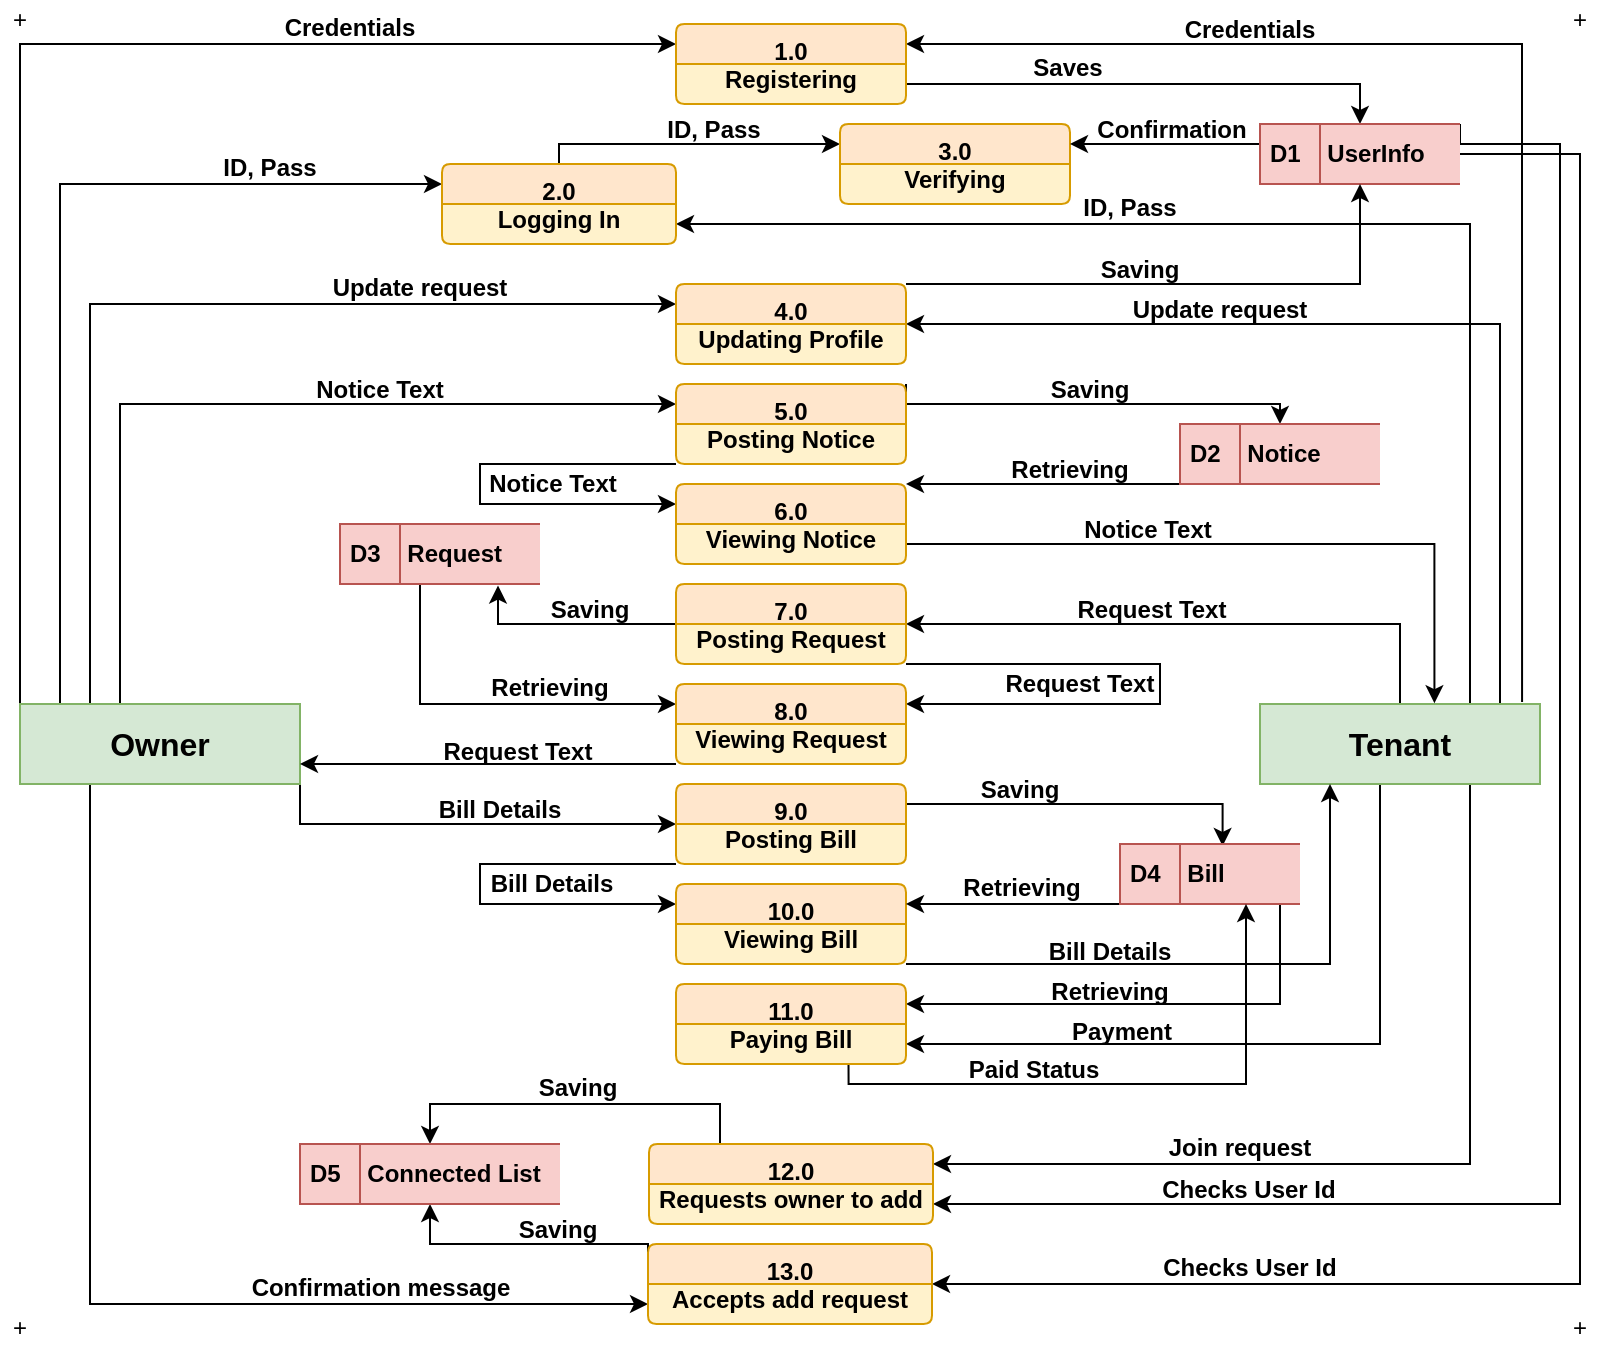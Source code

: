 <mxfile version="14.2.9" type="device"><diagram id="4mJiwMnJTg6D75OzJ7rp" name="Page-1"><mxGraphModel dx="723" dy="383" grid="1" gridSize="10" guides="1" tooltips="1" connect="1" arrows="1" fold="1" page="1" pageScale="1" pageWidth="850" pageHeight="1100" math="0" shadow="0"><root><mxCell id="0"/><mxCell id="1" parent="0"/><mxCell id="0XowEqqWYplWI5epnBvj-6" style="edgeStyle=orthogonalEdgeStyle;rounded=0;orthogonalLoop=1;jettySize=auto;html=1;exitX=0;exitY=0;exitDx=0;exitDy=0;entryX=0;entryY=0.25;entryDx=0;entryDy=0;" parent="1" source="0XowEqqWYplWI5epnBvj-1" target="0XowEqqWYplWI5epnBvj-4" edge="1"><mxGeometry relative="1" as="geometry"/></mxCell><mxCell id="0XowEqqWYplWI5epnBvj-12" style="edgeStyle=orthogonalEdgeStyle;rounded=0;orthogonalLoop=1;jettySize=auto;html=1;exitX=0.25;exitY=0;exitDx=0;exitDy=0;entryX=0;entryY=0.25;entryDx=0;entryDy=0;" parent="1" source="0XowEqqWYplWI5epnBvj-1" target="0XowEqqWYplWI5epnBvj-8" edge="1"><mxGeometry relative="1" as="geometry"><Array as="points"><mxPoint x="60" y="450"/><mxPoint x="60" y="190"/></Array></mxGeometry></mxCell><mxCell id="0XowEqqWYplWI5epnBvj-16" style="edgeStyle=orthogonalEdgeStyle;rounded=0;orthogonalLoop=1;jettySize=auto;html=1;exitX=0.25;exitY=0;exitDx=0;exitDy=0;entryX=0;entryY=0.25;entryDx=0;entryDy=0;" parent="1" source="0XowEqqWYplWI5epnBvj-1" target="0XowEqqWYplWI5epnBvj-15" edge="1"><mxGeometry relative="1" as="geometry"/></mxCell><mxCell id="0XowEqqWYplWI5epnBvj-21" style="edgeStyle=orthogonalEdgeStyle;rounded=0;orthogonalLoop=1;jettySize=auto;html=1;entryX=0;entryY=0.25;entryDx=0;entryDy=0;" parent="1" source="0XowEqqWYplWI5epnBvj-1" target="0XowEqqWYplWI5epnBvj-20" edge="1"><mxGeometry relative="1" as="geometry"><Array as="points"><mxPoint x="90" y="300"/></Array></mxGeometry></mxCell><mxCell id="V5ddggLGxp1SahbqZxRZ-3" style="edgeStyle=orthogonalEdgeStyle;rounded=0;orthogonalLoop=1;jettySize=auto;html=1;exitX=1;exitY=1;exitDx=0;exitDy=0;entryX=0;entryY=0.5;entryDx=0;entryDy=0;" parent="1" source="0XowEqqWYplWI5epnBvj-1" target="0XowEqqWYplWI5epnBvj-34" edge="1"><mxGeometry relative="1" as="geometry"><Array as="points"><mxPoint x="180" y="510"/></Array></mxGeometry></mxCell><mxCell id="V5ddggLGxp1SahbqZxRZ-14" style="edgeStyle=orthogonalEdgeStyle;rounded=0;orthogonalLoop=1;jettySize=auto;html=1;exitX=0.25;exitY=1;exitDx=0;exitDy=0;entryX=0;entryY=0.75;entryDx=0;entryDy=0;" parent="1" source="0XowEqqWYplWI5epnBvj-1" target="V5ddggLGxp1SahbqZxRZ-12" edge="1"><mxGeometry relative="1" as="geometry"/></mxCell><mxCell id="0XowEqqWYplWI5epnBvj-1" value="&lt;b&gt;&lt;font style=&quot;font-size: 16px&quot;&gt;Owner&lt;/font&gt;&lt;/b&gt;" style="rounded=0;whiteSpace=wrap;html=1;fillColor=#d5e8d4;strokeColor=#82b366;" parent="1" vertex="1"><mxGeometry x="40" y="450" width="140" height="40" as="geometry"/></mxCell><mxCell id="0XowEqqWYplWI5epnBvj-7" style="edgeStyle=orthogonalEdgeStyle;rounded=0;orthogonalLoop=1;jettySize=auto;html=1;exitX=0.936;exitY=-0.025;exitDx=0;exitDy=0;entryX=1;entryY=0.25;entryDx=0;entryDy=0;exitPerimeter=0;" parent="1" source="0XowEqqWYplWI5epnBvj-3" target="0XowEqqWYplWI5epnBvj-4" edge="1"><mxGeometry relative="1" as="geometry"/></mxCell><mxCell id="0XowEqqWYplWI5epnBvj-19" style="edgeStyle=orthogonalEdgeStyle;rounded=0;orthogonalLoop=1;jettySize=auto;html=1;exitX=0.75;exitY=0;exitDx=0;exitDy=0;entryX=1;entryY=0.75;entryDx=0;entryDy=0;" parent="1" source="0XowEqqWYplWI5epnBvj-3" target="0XowEqqWYplWI5epnBvj-8" edge="1"><mxGeometry relative="1" as="geometry"/></mxCell><mxCell id="0XowEqqWYplWI5epnBvj-28" style="edgeStyle=orthogonalEdgeStyle;rounded=0;orthogonalLoop=1;jettySize=auto;html=1;entryX=1;entryY=0.5;entryDx=0;entryDy=0;" parent="1" source="0XowEqqWYplWI5epnBvj-3" target="0XowEqqWYplWI5epnBvj-27" edge="1"><mxGeometry relative="1" as="geometry"><Array as="points"><mxPoint x="730" y="410"/></Array></mxGeometry></mxCell><mxCell id="V5ddggLGxp1SahbqZxRZ-9" style="edgeStyle=orthogonalEdgeStyle;rounded=0;orthogonalLoop=1;jettySize=auto;html=1;entryX=1;entryY=0.75;entryDx=0;entryDy=0;" parent="1" source="0XowEqqWYplWI5epnBvj-3" target="V5ddggLGxp1SahbqZxRZ-7" edge="1"><mxGeometry relative="1" as="geometry"><Array as="points"><mxPoint x="720" y="620"/></Array></mxGeometry></mxCell><mxCell id="V5ddggLGxp1SahbqZxRZ-16" style="edgeStyle=orthogonalEdgeStyle;rounded=0;orthogonalLoop=1;jettySize=auto;html=1;exitX=0.75;exitY=1;exitDx=0;exitDy=0;entryX=1;entryY=0.25;entryDx=0;entryDy=0;" parent="1" source="0XowEqqWYplWI5epnBvj-3" target="V5ddggLGxp1SahbqZxRZ-11" edge="1"><mxGeometry relative="1" as="geometry"/></mxCell><mxCell id="QJ3I6YLxPnkjT-_f-DcM-1" style="edgeStyle=orthogonalEdgeStyle;rounded=0;orthogonalLoop=1;jettySize=auto;html=1;exitX=0.75;exitY=0;exitDx=0;exitDy=0;entryX=1;entryY=0.5;entryDx=0;entryDy=0;" parent="1" source="0XowEqqWYplWI5epnBvj-3" target="0XowEqqWYplWI5epnBvj-15" edge="1"><mxGeometry relative="1" as="geometry"><Array as="points"><mxPoint x="780" y="450"/><mxPoint x="780" y="260"/></Array></mxGeometry></mxCell><mxCell id="0XowEqqWYplWI5epnBvj-3" value="&lt;b&gt;&lt;font style=&quot;font-size: 16px&quot;&gt;Tenant&lt;/font&gt;&lt;/b&gt;" style="rounded=0;whiteSpace=wrap;html=1;fillColor=#d5e8d4;strokeColor=#82b366;" parent="1" vertex="1"><mxGeometry x="660" y="450" width="140" height="40" as="geometry"/></mxCell><mxCell id="0XowEqqWYplWI5epnBvj-11" style="edgeStyle=orthogonalEdgeStyle;rounded=0;orthogonalLoop=1;jettySize=auto;html=1;exitX=1;exitY=0.75;exitDx=0;exitDy=0;entryX=0.5;entryY=0;entryDx=0;entryDy=0;" parent="1" source="0XowEqqWYplWI5epnBvj-4" target="0XowEqqWYplWI5epnBvj-10" edge="1"><mxGeometry relative="1" as="geometry"><Array as="points"><mxPoint x="710" y="140"/></Array></mxGeometry></mxCell><mxCell id="0XowEqqWYplWI5epnBvj-4" value="1.0&#10;Registering" style="swimlane;fontStyle=1;childLayout=stackLayout;horizontal=1;startSize=20;fillColor=#ffe6cc;horizontalStack=0;resizeParent=1;resizeParentMax=0;resizeLast=0;collapsible=0;marginBottom=0;swimlaneFillColor=#FFF2CC;rounded=1;arcSize=7;verticalAlign=top;strokeColor=#d79b00;" parent="1" vertex="1"><mxGeometry x="368" y="110" width="115" height="40" as="geometry"/></mxCell><mxCell id="0XowEqqWYplWI5epnBvj-13" style="edgeStyle=orthogonalEdgeStyle;rounded=0;orthogonalLoop=1;jettySize=auto;html=1;entryX=0;entryY=0.25;entryDx=0;entryDy=0;exitX=0.5;exitY=0;exitDx=0;exitDy=0;" parent="1" source="0XowEqqWYplWI5epnBvj-8" target="0XowEqqWYplWI5epnBvj-9" edge="1"><mxGeometry relative="1" as="geometry"><Array as="points"><mxPoint x="309" y="170"/></Array></mxGeometry></mxCell><mxCell id="0XowEqqWYplWI5epnBvj-8" value="2.0&#10;Logging In" style="swimlane;fontStyle=1;childLayout=stackLayout;horizontal=1;startSize=20;fillColor=#ffe6cc;horizontalStack=0;resizeParent=1;resizeParentMax=0;resizeLast=0;collapsible=0;marginBottom=0;swimlaneFillColor=#FFF2CC;rounded=1;arcSize=7;verticalAlign=top;strokeColor=#d79b00;" parent="1" vertex="1"><mxGeometry x="251" y="180" width="117" height="40" as="geometry"/></mxCell><mxCell id="0XowEqqWYplWI5epnBvj-9" value="3.0&#10;Verifying" style="swimlane;fontStyle=1;childLayout=stackLayout;horizontal=1;startSize=20;fillColor=#ffe6cc;horizontalStack=0;resizeParent=1;resizeParentMax=0;resizeLast=0;collapsible=0;marginBottom=0;swimlaneFillColor=#FFF2CC;rounded=1;arcSize=7;verticalAlign=top;strokeColor=#d79b00;" parent="1" vertex="1"><mxGeometry x="450" y="160" width="115" height="40" as="geometry"/></mxCell><mxCell id="0XowEqqWYplWI5epnBvj-14" style="edgeStyle=orthogonalEdgeStyle;rounded=0;orthogonalLoop=1;jettySize=auto;html=1;entryX=1;entryY=0.25;entryDx=0;entryDy=0;" parent="1" source="0XowEqqWYplWI5epnBvj-10" target="0XowEqqWYplWI5epnBvj-9" edge="1"><mxGeometry relative="1" as="geometry"><Array as="points"><mxPoint x="590" y="170"/><mxPoint x="590" y="170"/></Array></mxGeometry></mxCell><mxCell id="CCwzRfrdpFcDn52e4j-t-7" style="edgeStyle=orthogonalEdgeStyle;rounded=0;orthogonalLoop=1;jettySize=auto;html=1;entryX=1;entryY=0.75;entryDx=0;entryDy=0;exitX=1;exitY=0;exitDx=0;exitDy=0;" edge="1" parent="1" source="0XowEqqWYplWI5epnBvj-10" target="V5ddggLGxp1SahbqZxRZ-11"><mxGeometry relative="1" as="geometry"><mxPoint x="810" y="560" as="targetPoint"/><Array as="points"><mxPoint x="760" y="170"/><mxPoint x="810" y="170"/><mxPoint x="810" y="700"/></Array></mxGeometry></mxCell><mxCell id="CCwzRfrdpFcDn52e4j-t-9" style="edgeStyle=orthogonalEdgeStyle;rounded=0;orthogonalLoop=1;jettySize=auto;html=1;entryX=1;entryY=0.5;entryDx=0;entryDy=0;" edge="1" parent="1" source="0XowEqqWYplWI5epnBvj-10" target="V5ddggLGxp1SahbqZxRZ-12"><mxGeometry relative="1" as="geometry"><Array as="points"><mxPoint x="820" y="175"/><mxPoint x="820" y="740"/></Array></mxGeometry></mxCell><mxCell id="0XowEqqWYplWI5epnBvj-10" value="&lt;b&gt;D1&amp;nbsp; &amp;nbsp; UserInfo&lt;/b&gt;" style="html=1;dashed=0;whitespace=wrap;shape=mxgraph.dfd.dataStoreID;align=left;spacingLeft=3;points=[[0,0],[0.5,0],[1,0],[0,0.5],[1,0.5],[0,1],[0.5,1],[1,1]];rounded=1;fillColor=#f8cecc;strokeColor=#b85450;" parent="1" vertex="1"><mxGeometry x="660" y="160" width="100" height="30" as="geometry"/></mxCell><mxCell id="0XowEqqWYplWI5epnBvj-17" style="edgeStyle=orthogonalEdgeStyle;rounded=0;orthogonalLoop=1;jettySize=auto;html=1;exitX=1;exitY=0;exitDx=0;exitDy=0;entryX=0.5;entryY=1;entryDx=0;entryDy=0;" parent="1" source="0XowEqqWYplWI5epnBvj-15" target="0XowEqqWYplWI5epnBvj-10" edge="1"><mxGeometry relative="1" as="geometry"><Array as="points"><mxPoint x="710" y="240"/></Array></mxGeometry></mxCell><mxCell id="0XowEqqWYplWI5epnBvj-15" value="4.0&#10;Updating Profile" style="swimlane;fontStyle=1;childLayout=stackLayout;horizontal=1;startSize=20;fillColor=#ffe6cc;horizontalStack=0;resizeParent=1;resizeParentMax=0;resizeLast=0;collapsible=0;marginBottom=0;swimlaneFillColor=#FFF2CC;rounded=1;arcSize=7;verticalAlign=top;strokeColor=#d79b00;" parent="1" vertex="1"><mxGeometry x="368" y="240" width="115" height="40" as="geometry"/></mxCell><mxCell id="0XowEqqWYplWI5epnBvj-23" style="edgeStyle=orthogonalEdgeStyle;rounded=0;orthogonalLoop=1;jettySize=auto;html=1;exitX=1;exitY=0;exitDx=0;exitDy=0;" parent="1" source="0XowEqqWYplWI5epnBvj-20" target="0XowEqqWYplWI5epnBvj-22" edge="1"><mxGeometry relative="1" as="geometry"><Array as="points"><mxPoint x="483" y="300"/><mxPoint x="670" y="300"/></Array></mxGeometry></mxCell><mxCell id="CCwzRfrdpFcDn52e4j-t-1" style="edgeStyle=orthogonalEdgeStyle;rounded=0;orthogonalLoop=1;jettySize=auto;html=1;exitX=0;exitY=1;exitDx=0;exitDy=0;entryX=0;entryY=0.25;entryDx=0;entryDy=0;" edge="1" parent="1" source="0XowEqqWYplWI5epnBvj-20" target="0XowEqqWYplWI5epnBvj-24"><mxGeometry relative="1" as="geometry"><Array as="points"><mxPoint x="270" y="330"/><mxPoint x="270" y="350"/></Array></mxGeometry></mxCell><mxCell id="0XowEqqWYplWI5epnBvj-20" value="5.0&#10;Posting Notice" style="swimlane;fontStyle=1;childLayout=stackLayout;horizontal=1;startSize=20;fillColor=#ffe6cc;horizontalStack=0;resizeParent=1;resizeParentMax=0;resizeLast=0;collapsible=0;marginBottom=0;swimlaneFillColor=#FFF2CC;rounded=1;arcSize=7;verticalAlign=top;strokeColor=#d79b00;" parent="1" vertex="1"><mxGeometry x="368" y="290" width="115" height="40" as="geometry"/></mxCell><mxCell id="0XowEqqWYplWI5epnBvj-25" style="edgeStyle=orthogonalEdgeStyle;rounded=0;orthogonalLoop=1;jettySize=auto;html=1;entryX=1;entryY=0;entryDx=0;entryDy=0;" parent="1" source="0XowEqqWYplWI5epnBvj-22" target="0XowEqqWYplWI5epnBvj-24" edge="1"><mxGeometry relative="1" as="geometry"><Array as="points"><mxPoint x="510" y="340"/><mxPoint x="510" y="340"/></Array></mxGeometry></mxCell><mxCell id="0XowEqqWYplWI5epnBvj-22" value="&lt;b&gt;D2&amp;nbsp; &amp;nbsp; Notice&lt;/b&gt;" style="html=1;dashed=0;whitespace=wrap;shape=mxgraph.dfd.dataStoreID;align=left;spacingLeft=3;points=[[0,0],[0.5,0],[1,0],[0,0.5],[1,0.5],[0,1],[0.5,1],[1,1]];rounded=1;fillColor=#f8cecc;strokeColor=#b85450;" parent="1" vertex="1"><mxGeometry x="620" y="310" width="100" height="30" as="geometry"/></mxCell><mxCell id="0XowEqqWYplWI5epnBvj-26" style="edgeStyle=orthogonalEdgeStyle;rounded=0;orthogonalLoop=1;jettySize=auto;html=1;entryX=0.623;entryY=-0.01;entryDx=0;entryDy=0;entryPerimeter=0;exitX=1;exitY=0.75;exitDx=0;exitDy=0;" parent="1" source="0XowEqqWYplWI5epnBvj-24" target="0XowEqqWYplWI5epnBvj-3" edge="1"><mxGeometry relative="1" as="geometry"/></mxCell><mxCell id="0XowEqqWYplWI5epnBvj-24" value="6.0&#10;Viewing Notice" style="swimlane;fontStyle=1;childLayout=stackLayout;horizontal=1;startSize=20;fillColor=#ffe6cc;horizontalStack=0;resizeParent=1;resizeParentMax=0;resizeLast=0;collapsible=0;marginBottom=0;swimlaneFillColor=#FFF2CC;rounded=1;arcSize=7;verticalAlign=top;strokeColor=#d79b00;" parent="1" vertex="1"><mxGeometry x="368" y="340" width="115" height="40" as="geometry"/></mxCell><mxCell id="0XowEqqWYplWI5epnBvj-30" style="edgeStyle=orthogonalEdgeStyle;rounded=0;orthogonalLoop=1;jettySize=auto;html=1;entryX=0.79;entryY=1.025;entryDx=0;entryDy=0;entryPerimeter=0;" parent="1" source="0XowEqqWYplWI5epnBvj-27" target="0XowEqqWYplWI5epnBvj-29" edge="1"><mxGeometry relative="1" as="geometry"/></mxCell><mxCell id="CCwzRfrdpFcDn52e4j-t-2" style="edgeStyle=orthogonalEdgeStyle;rounded=0;orthogonalLoop=1;jettySize=auto;html=1;entryX=1;entryY=0.25;entryDx=0;entryDy=0;" edge="1" parent="1" target="0XowEqqWYplWI5epnBvj-31"><mxGeometry relative="1" as="geometry"><mxPoint x="483" y="430" as="sourcePoint"/><Array as="points"><mxPoint x="610" y="430"/><mxPoint x="610" y="450"/></Array></mxGeometry></mxCell><mxCell id="0XowEqqWYplWI5epnBvj-27" value="7.0&#10;Posting Request" style="swimlane;fontStyle=1;childLayout=stackLayout;horizontal=1;startSize=20;fillColor=#ffe6cc;horizontalStack=0;resizeParent=1;resizeParentMax=0;resizeLast=0;collapsible=0;marginBottom=0;swimlaneFillColor=#FFF2CC;rounded=1;arcSize=7;verticalAlign=top;strokeColor=#d79b00;" parent="1" vertex="1"><mxGeometry x="368" y="390" width="115" height="40" as="geometry"/></mxCell><mxCell id="0XowEqqWYplWI5epnBvj-32" style="edgeStyle=orthogonalEdgeStyle;rounded=0;orthogonalLoop=1;jettySize=auto;html=1;entryX=0;entryY=0.25;entryDx=0;entryDy=0;" parent="1" source="0XowEqqWYplWI5epnBvj-29" target="0XowEqqWYplWI5epnBvj-31" edge="1"><mxGeometry relative="1" as="geometry"><Array as="points"><mxPoint x="240" y="450"/></Array></mxGeometry></mxCell><mxCell id="0XowEqqWYplWI5epnBvj-29" value="&lt;b&gt;D3&amp;nbsp; &amp;nbsp; Request&lt;/b&gt;" style="html=1;dashed=0;whitespace=wrap;shape=mxgraph.dfd.dataStoreID;align=left;spacingLeft=3;points=[[0,0],[0.5,0],[1,0],[0,0.5],[1,0.5],[0,1],[0.5,1],[1,1]];rounded=1;fillColor=#f8cecc;strokeColor=#b85450;" parent="1" vertex="1"><mxGeometry x="200" y="360" width="100" height="30" as="geometry"/></mxCell><mxCell id="0XowEqqWYplWI5epnBvj-33" style="edgeStyle=orthogonalEdgeStyle;rounded=0;orthogonalLoop=1;jettySize=auto;html=1;" parent="1" edge="1"><mxGeometry relative="1" as="geometry"><mxPoint x="180" y="480" as="targetPoint"/><mxPoint x="368" y="480" as="sourcePoint"/></mxGeometry></mxCell><mxCell id="0XowEqqWYplWI5epnBvj-31" value="8.0&#10;Viewing Request" style="swimlane;fontStyle=1;childLayout=stackLayout;horizontal=1;startSize=20;fillColor=#ffe6cc;horizontalStack=0;resizeParent=1;resizeParentMax=0;resizeLast=0;collapsible=0;marginBottom=0;swimlaneFillColor=#FFF2CC;rounded=1;arcSize=7;verticalAlign=top;strokeColor=#d79b00;" parent="1" vertex="1"><mxGeometry x="368" y="440" width="115" height="40" as="geometry"/></mxCell><mxCell id="V5ddggLGxp1SahbqZxRZ-4" style="edgeStyle=orthogonalEdgeStyle;rounded=0;orthogonalLoop=1;jettySize=auto;html=1;exitX=1;exitY=0.25;exitDx=0;exitDy=0;entryX=0.57;entryY=0.033;entryDx=0;entryDy=0;entryPerimeter=0;" parent="1" source="0XowEqqWYplWI5epnBvj-34" target="V5ddggLGxp1SahbqZxRZ-2" edge="1"><mxGeometry relative="1" as="geometry"/></mxCell><mxCell id="CCwzRfrdpFcDn52e4j-t-3" style="edgeStyle=orthogonalEdgeStyle;rounded=0;orthogonalLoop=1;jettySize=auto;html=1;exitX=0;exitY=1;exitDx=0;exitDy=0;entryX=0;entryY=0.25;entryDx=0;entryDy=0;" edge="1" parent="1" source="0XowEqqWYplWI5epnBvj-34" target="V5ddggLGxp1SahbqZxRZ-1"><mxGeometry relative="1" as="geometry"><Array as="points"><mxPoint x="270" y="530"/><mxPoint x="270" y="550"/></Array></mxGeometry></mxCell><mxCell id="0XowEqqWYplWI5epnBvj-34" value="9.0&#10;Posting Bill" style="swimlane;fontStyle=1;childLayout=stackLayout;horizontal=1;startSize=20;fillColor=#ffe6cc;horizontalStack=0;resizeParent=1;resizeParentMax=0;resizeLast=0;collapsible=0;marginBottom=0;swimlaneFillColor=#FFF2CC;rounded=1;arcSize=7;verticalAlign=top;strokeColor=#d79b00;" parent="1" vertex="1"><mxGeometry x="368" y="490" width="115" height="40" as="geometry"/></mxCell><mxCell id="V5ddggLGxp1SahbqZxRZ-6" style="edgeStyle=orthogonalEdgeStyle;rounded=0;orthogonalLoop=1;jettySize=auto;html=1;exitX=1;exitY=1;exitDx=0;exitDy=0;entryX=0.25;entryY=1;entryDx=0;entryDy=0;" parent="1" source="V5ddggLGxp1SahbqZxRZ-1" target="0XowEqqWYplWI5epnBvj-3" edge="1"><mxGeometry relative="1" as="geometry"><Array as="points"><mxPoint x="695" y="580"/></Array></mxGeometry></mxCell><mxCell id="V5ddggLGxp1SahbqZxRZ-1" value="10.0&#10;Viewing Bill" style="swimlane;fontStyle=1;childLayout=stackLayout;horizontal=1;startSize=20;fillColor=#ffe6cc;horizontalStack=0;resizeParent=1;resizeParentMax=0;resizeLast=0;collapsible=0;marginBottom=0;swimlaneFillColor=#FFF2CC;rounded=1;arcSize=7;verticalAlign=top;strokeColor=#d79b00;" parent="1" vertex="1"><mxGeometry x="368" y="540" width="115" height="40" as="geometry"/></mxCell><mxCell id="V5ddggLGxp1SahbqZxRZ-5" style="edgeStyle=orthogonalEdgeStyle;rounded=0;orthogonalLoop=1;jettySize=auto;html=1;entryX=1;entryY=0.25;entryDx=0;entryDy=0;" parent="1" source="V5ddggLGxp1SahbqZxRZ-2" target="V5ddggLGxp1SahbqZxRZ-1" edge="1"><mxGeometry relative="1" as="geometry"><Array as="points"><mxPoint x="600" y="550"/><mxPoint x="600" y="550"/></Array></mxGeometry></mxCell><mxCell id="V5ddggLGxp1SahbqZxRZ-8" style="edgeStyle=orthogonalEdgeStyle;rounded=0;orthogonalLoop=1;jettySize=auto;html=1;entryX=1;entryY=0.25;entryDx=0;entryDy=0;" parent="1" target="V5ddggLGxp1SahbqZxRZ-7" edge="1"><mxGeometry relative="1" as="geometry"><mxPoint x="670" y="550" as="sourcePoint"/><Array as="points"><mxPoint x="670" y="550"/><mxPoint x="670" y="600"/></Array></mxGeometry></mxCell><mxCell id="V5ddggLGxp1SahbqZxRZ-2" value="&lt;b&gt;D4&amp;nbsp; &amp;nbsp; Bill&lt;/b&gt;" style="html=1;dashed=0;whitespace=wrap;shape=mxgraph.dfd.dataStoreID;align=left;spacingLeft=3;points=[[0,0],[0.5,0],[1,0],[0,0.5],[1,0.5],[0,1],[0.5,1],[1,1]];rounded=1;fillColor=#f8cecc;strokeColor=#b85450;" parent="1" vertex="1"><mxGeometry x="590" y="520" width="90" height="30" as="geometry"/></mxCell><mxCell id="V5ddggLGxp1SahbqZxRZ-10" style="edgeStyle=orthogonalEdgeStyle;rounded=0;orthogonalLoop=1;jettySize=auto;html=1;exitX=0.75;exitY=1;exitDx=0;exitDy=0;entryX=0.7;entryY=1;entryDx=0;entryDy=0;entryPerimeter=0;" parent="1" source="V5ddggLGxp1SahbqZxRZ-7" target="V5ddggLGxp1SahbqZxRZ-2" edge="1"><mxGeometry relative="1" as="geometry"><Array as="points"><mxPoint x="454" y="640"/><mxPoint x="653" y="640"/></Array></mxGeometry></mxCell><mxCell id="V5ddggLGxp1SahbqZxRZ-7" value="11.0&#10;Paying Bill" style="swimlane;fontStyle=1;childLayout=stackLayout;horizontal=1;startSize=20;fillColor=#ffe6cc;horizontalStack=0;resizeParent=1;resizeParentMax=0;resizeLast=0;collapsible=0;marginBottom=0;swimlaneFillColor=#FFF2CC;rounded=1;arcSize=7;verticalAlign=top;strokeColor=#d79b00;" parent="1" vertex="1"><mxGeometry x="368" y="590" width="115" height="40" as="geometry"/></mxCell><mxCell id="V5ddggLGxp1SahbqZxRZ-17" style="edgeStyle=orthogonalEdgeStyle;rounded=0;orthogonalLoop=1;jettySize=auto;html=1;exitX=0.25;exitY=0;exitDx=0;exitDy=0;entryX=0.5;entryY=0;entryDx=0;entryDy=0;" parent="1" source="V5ddggLGxp1SahbqZxRZ-11" target="V5ddggLGxp1SahbqZxRZ-13" edge="1"><mxGeometry relative="1" as="geometry"><Array as="points"><mxPoint x="390" y="650"/><mxPoint x="245" y="650"/></Array></mxGeometry></mxCell><mxCell id="V5ddggLGxp1SahbqZxRZ-11" value="12.0&#10;Requests owner to add" style="swimlane;fontStyle=1;childLayout=stackLayout;horizontal=1;startSize=20;fillColor=#ffe6cc;horizontalStack=0;resizeParent=1;resizeParentMax=0;resizeLast=0;collapsible=0;marginBottom=0;swimlaneFillColor=#FFF2CC;rounded=1;arcSize=7;verticalAlign=top;strokeColor=#d79b00;" parent="1" vertex="1"><mxGeometry x="354.5" y="670" width="142" height="40" as="geometry"/></mxCell><mxCell id="V5ddggLGxp1SahbqZxRZ-15" style="edgeStyle=orthogonalEdgeStyle;rounded=0;orthogonalLoop=1;jettySize=auto;html=1;exitX=0;exitY=0.25;exitDx=0;exitDy=0;entryX=0.5;entryY=1;entryDx=0;entryDy=0;" parent="1" source="V5ddggLGxp1SahbqZxRZ-12" target="V5ddggLGxp1SahbqZxRZ-13" edge="1"><mxGeometry relative="1" as="geometry"><Array as="points"><mxPoint x="354" y="720"/><mxPoint x="245" y="720"/></Array></mxGeometry></mxCell><mxCell id="V5ddggLGxp1SahbqZxRZ-12" value="13.0&#10;Accepts add request" style="swimlane;fontStyle=1;childLayout=stackLayout;horizontal=1;startSize=20;fillColor=#ffe6cc;horizontalStack=0;resizeParent=1;resizeParentMax=0;resizeLast=0;collapsible=0;marginBottom=0;swimlaneFillColor=#FFF2CC;rounded=1;arcSize=7;verticalAlign=top;strokeColor=#d79b00;" parent="1" vertex="1"><mxGeometry x="354" y="720" width="142" height="40" as="geometry"/></mxCell><mxCell id="V5ddggLGxp1SahbqZxRZ-13" value="&lt;b&gt;D5&amp;nbsp; &amp;nbsp; Connected List&lt;/b&gt;" style="html=1;dashed=0;whitespace=wrap;shape=mxgraph.dfd.dataStoreID;align=left;spacingLeft=3;points=[[0,0],[0.5,0],[1,0],[0,0.5],[1,0.5],[0,1],[0.5,1],[1,1]];rounded=1;fillColor=#f8cecc;strokeColor=#b85450;" parent="1" vertex="1"><mxGeometry x="180" y="670" width="130" height="30" as="geometry"/></mxCell><mxCell id="QJ3I6YLxPnkjT-_f-DcM-2" value="&lt;b&gt;Credentials&lt;/b&gt;" style="text;html=1;strokeColor=none;fillColor=none;align=center;verticalAlign=middle;whiteSpace=wrap;rounded=0;" parent="1" vertex="1"><mxGeometry x="170" y="102" width="70" height="20" as="geometry"/></mxCell><mxCell id="QJ3I6YLxPnkjT-_f-DcM-3" value="&lt;b&gt;Credentials&lt;/b&gt;" style="text;html=1;strokeColor=none;fillColor=none;align=center;verticalAlign=middle;whiteSpace=wrap;rounded=0;" parent="1" vertex="1"><mxGeometry x="620" y="103" width="70" height="20" as="geometry"/></mxCell><mxCell id="QJ3I6YLxPnkjT-_f-DcM-4" value="&lt;b&gt;Saves&lt;/b&gt;" style="text;html=1;strokeColor=none;fillColor=none;align=center;verticalAlign=middle;whiteSpace=wrap;rounded=0;" parent="1" vertex="1"><mxGeometry x="529" y="122" width="70" height="20" as="geometry"/></mxCell><mxCell id="QJ3I6YLxPnkjT-_f-DcM-6" value="&lt;b&gt;ID, Pass&lt;/b&gt;" style="text;html=1;strokeColor=none;fillColor=none;align=center;verticalAlign=middle;whiteSpace=wrap;rounded=0;" parent="1" vertex="1"><mxGeometry x="130" y="172" width="70" height="20" as="geometry"/></mxCell><mxCell id="QJ3I6YLxPnkjT-_f-DcM-7" value="&lt;b&gt;ID, Pass&lt;/b&gt;" style="text;html=1;strokeColor=none;fillColor=none;align=center;verticalAlign=middle;whiteSpace=wrap;rounded=0;" parent="1" vertex="1"><mxGeometry x="560" y="192" width="70" height="20" as="geometry"/></mxCell><mxCell id="QJ3I6YLxPnkjT-_f-DcM-8" value="&lt;b&gt;ID, Pass&lt;/b&gt;" style="text;html=1;strokeColor=none;fillColor=none;align=center;verticalAlign=middle;whiteSpace=wrap;rounded=0;" parent="1" vertex="1"><mxGeometry x="352" y="153" width="70" height="20" as="geometry"/></mxCell><mxCell id="QJ3I6YLxPnkjT-_f-DcM-9" value="&lt;span&gt;Confirmation&lt;/span&gt;" style="text;html=1;strokeColor=none;fillColor=none;align=center;verticalAlign=middle;whiteSpace=wrap;rounded=0;fontStyle=1" parent="1" vertex="1"><mxGeometry x="581" y="153" width="70" height="20" as="geometry"/></mxCell><mxCell id="QJ3I6YLxPnkjT-_f-DcM-10" value="&lt;b&gt;Update request&lt;/b&gt;" style="text;html=1;strokeColor=none;fillColor=none;align=center;verticalAlign=middle;whiteSpace=wrap;rounded=0;" parent="1" vertex="1"><mxGeometry x="190" y="232" width="100" height="20" as="geometry"/></mxCell><mxCell id="QJ3I6YLxPnkjT-_f-DcM-11" value="&lt;b&gt;Update request&lt;/b&gt;" style="text;html=1;strokeColor=none;fillColor=none;align=center;verticalAlign=middle;whiteSpace=wrap;rounded=0;" parent="1" vertex="1"><mxGeometry x="590" y="243" width="100" height="20" as="geometry"/></mxCell><mxCell id="QJ3I6YLxPnkjT-_f-DcM-12" value="&lt;b&gt;Saving&lt;/b&gt;" style="text;html=1;strokeColor=none;fillColor=none;align=center;verticalAlign=middle;whiteSpace=wrap;rounded=0;" parent="1" vertex="1"><mxGeometry x="565" y="223" width="70" height="20" as="geometry"/></mxCell><mxCell id="QJ3I6YLxPnkjT-_f-DcM-14" value="&lt;b&gt;Notice Text&lt;/b&gt;" style="text;html=1;strokeColor=none;fillColor=none;align=center;verticalAlign=middle;whiteSpace=wrap;rounded=0;" parent="1" vertex="1"><mxGeometry x="170" y="283" width="100" height="20" as="geometry"/></mxCell><mxCell id="QJ3I6YLxPnkjT-_f-DcM-15" value="&lt;b&gt;Saving&lt;/b&gt;" style="text;html=1;strokeColor=none;fillColor=none;align=center;verticalAlign=middle;whiteSpace=wrap;rounded=0;" parent="1" vertex="1"><mxGeometry x="540" y="283" width="70" height="20" as="geometry"/></mxCell><mxCell id="QJ3I6YLxPnkjT-_f-DcM-16" value="&lt;b&gt;Retrieving&lt;/b&gt;" style="text;html=1;strokeColor=none;fillColor=none;align=center;verticalAlign=middle;whiteSpace=wrap;rounded=0;" parent="1" vertex="1"><mxGeometry x="530" y="323" width="70" height="20" as="geometry"/></mxCell><mxCell id="QJ3I6YLxPnkjT-_f-DcM-17" value="&lt;b&gt;Notice Text&lt;/b&gt;" style="text;html=1;strokeColor=none;fillColor=none;align=center;verticalAlign=middle;whiteSpace=wrap;rounded=0;" parent="1" vertex="1"><mxGeometry x="554" y="353" width="100" height="20" as="geometry"/></mxCell><mxCell id="QJ3I6YLxPnkjT-_f-DcM-18" value="&lt;b&gt;Request Text&lt;/b&gt;" style="text;html=1;strokeColor=none;fillColor=none;align=center;verticalAlign=middle;whiteSpace=wrap;rounded=0;" parent="1" vertex="1"><mxGeometry x="556" y="393" width="100" height="20" as="geometry"/></mxCell><mxCell id="QJ3I6YLxPnkjT-_f-DcM-19" value="&lt;b&gt;Saving&lt;/b&gt;" style="text;html=1;strokeColor=none;fillColor=none;align=center;verticalAlign=middle;whiteSpace=wrap;rounded=0;" parent="1" vertex="1"><mxGeometry x="290" y="393" width="70" height="20" as="geometry"/></mxCell><mxCell id="QJ3I6YLxPnkjT-_f-DcM-20" value="&lt;b&gt;Retrieving&lt;/b&gt;" style="text;html=1;strokeColor=none;fillColor=none;align=center;verticalAlign=middle;whiteSpace=wrap;rounded=0;" parent="1" vertex="1"><mxGeometry x="270" y="432" width="70" height="20" as="geometry"/></mxCell><mxCell id="QJ3I6YLxPnkjT-_f-DcM-21" value="&lt;b&gt;Request Text&lt;/b&gt;" style="text;html=1;strokeColor=none;fillColor=none;align=center;verticalAlign=middle;whiteSpace=wrap;rounded=0;" parent="1" vertex="1"><mxGeometry x="239" y="464" width="100" height="20" as="geometry"/></mxCell><mxCell id="QJ3I6YLxPnkjT-_f-DcM-23" value="&lt;b&gt;Bill Details&lt;/b&gt;" style="text;html=1;strokeColor=none;fillColor=none;align=center;verticalAlign=middle;whiteSpace=wrap;rounded=0;" parent="1" vertex="1"><mxGeometry x="230" y="493" width="100" height="20" as="geometry"/></mxCell><mxCell id="QJ3I6YLxPnkjT-_f-DcM-24" value="&lt;b&gt;Saving&lt;/b&gt;" style="text;html=1;strokeColor=none;fillColor=none;align=center;verticalAlign=middle;whiteSpace=wrap;rounded=0;" parent="1" vertex="1"><mxGeometry x="505" y="483" width="70" height="20" as="geometry"/></mxCell><mxCell id="QJ3I6YLxPnkjT-_f-DcM-26" value="&lt;b&gt;Retrieving&lt;/b&gt;" style="text;html=1;strokeColor=none;fillColor=none;align=center;verticalAlign=middle;whiteSpace=wrap;rounded=0;" parent="1" vertex="1"><mxGeometry x="506" y="532" width="70" height="20" as="geometry"/></mxCell><mxCell id="QJ3I6YLxPnkjT-_f-DcM-27" value="&lt;b&gt;Bill Details&lt;/b&gt;" style="text;html=1;strokeColor=none;fillColor=none;align=center;verticalAlign=middle;whiteSpace=wrap;rounded=0;" parent="1" vertex="1"><mxGeometry x="535" y="564" width="100" height="20" as="geometry"/></mxCell><mxCell id="QJ3I6YLxPnkjT-_f-DcM-28" value="&lt;b&gt;Retrieving&lt;/b&gt;" style="text;html=1;strokeColor=none;fillColor=none;align=center;verticalAlign=middle;whiteSpace=wrap;rounded=0;" parent="1" vertex="1"><mxGeometry x="550" y="584" width="70" height="20" as="geometry"/></mxCell><mxCell id="QJ3I6YLxPnkjT-_f-DcM-29" value="&lt;b&gt;Payment&lt;/b&gt;" style="text;html=1;strokeColor=none;fillColor=none;align=center;verticalAlign=middle;whiteSpace=wrap;rounded=0;" parent="1" vertex="1"><mxGeometry x="556" y="604" width="70" height="20" as="geometry"/></mxCell><mxCell id="QJ3I6YLxPnkjT-_f-DcM-30" value="&lt;b&gt;Paid Status&lt;/b&gt;" style="text;html=1;strokeColor=none;fillColor=none;align=center;verticalAlign=middle;whiteSpace=wrap;rounded=0;" parent="1" vertex="1"><mxGeometry x="512" y="623" width="70" height="20" as="geometry"/></mxCell><mxCell id="QJ3I6YLxPnkjT-_f-DcM-31" value="&lt;b&gt;Saving&lt;/b&gt;" style="text;html=1;strokeColor=none;fillColor=none;align=center;verticalAlign=middle;whiteSpace=wrap;rounded=0;" parent="1" vertex="1"><mxGeometry x="273.5" y="703" width="70" height="20" as="geometry"/></mxCell><mxCell id="QJ3I6YLxPnkjT-_f-DcM-32" value="&lt;b&gt;Saving&lt;/b&gt;" style="text;html=1;strokeColor=none;fillColor=none;align=center;verticalAlign=middle;whiteSpace=wrap;rounded=0;" parent="1" vertex="1"><mxGeometry x="284" y="632" width="70" height="20" as="geometry"/></mxCell><mxCell id="QJ3I6YLxPnkjT-_f-DcM-33" value="&lt;b&gt;Join request&lt;/b&gt;" style="text;html=1;strokeColor=none;fillColor=none;align=center;verticalAlign=middle;whiteSpace=wrap;rounded=0;" parent="1" vertex="1"><mxGeometry x="610" y="662" width="80" height="20" as="geometry"/></mxCell><mxCell id="QJ3I6YLxPnkjT-_f-DcM-34" value="&lt;b&gt;Confirmation message&lt;/b&gt;" style="text;html=1;strokeColor=none;fillColor=none;align=center;verticalAlign=middle;whiteSpace=wrap;rounded=0;" parent="1" vertex="1"><mxGeometry x="151" y="732" width="139" height="20" as="geometry"/></mxCell><mxCell id="QJ3I6YLxPnkjT-_f-DcM-35" value="+" style="text;html=1;strokeColor=none;fillColor=none;align=center;verticalAlign=middle;whiteSpace=wrap;rounded=0;" parent="1" vertex="1"><mxGeometry x="30" y="98" width="20" height="20" as="geometry"/></mxCell><mxCell id="QJ3I6YLxPnkjT-_f-DcM-36" value="+" style="text;html=1;strokeColor=none;fillColor=none;align=center;verticalAlign=middle;whiteSpace=wrap;rounded=0;" parent="1" vertex="1"><mxGeometry x="810" y="98" width="20" height="20" as="geometry"/></mxCell><mxCell id="QJ3I6YLxPnkjT-_f-DcM-37" value="+" style="text;html=1;strokeColor=none;fillColor=none;align=center;verticalAlign=middle;whiteSpace=wrap;rounded=0;" parent="1" vertex="1"><mxGeometry x="810" y="752" width="20" height="20" as="geometry"/></mxCell><mxCell id="QJ3I6YLxPnkjT-_f-DcM-38" value="+" style="text;html=1;strokeColor=none;fillColor=none;align=center;verticalAlign=middle;whiteSpace=wrap;rounded=0;" parent="1" vertex="1"><mxGeometry x="30" y="752" width="20" height="20" as="geometry"/></mxCell><mxCell id="CCwzRfrdpFcDn52e4j-t-4" value="&lt;b&gt;Notice Text&lt;/b&gt;" style="text;html=1;strokeColor=none;fillColor=none;align=center;verticalAlign=middle;whiteSpace=wrap;rounded=0;" vertex="1" parent="1"><mxGeometry x="268.5" y="330" width="75" height="20" as="geometry"/></mxCell><mxCell id="CCwzRfrdpFcDn52e4j-t-5" value="&lt;b&gt;Request Text&lt;/b&gt;" style="text;html=1;strokeColor=none;fillColor=none;align=center;verticalAlign=middle;whiteSpace=wrap;rounded=0;" vertex="1" parent="1"><mxGeometry x="520" y="430" width="100" height="20" as="geometry"/></mxCell><mxCell id="CCwzRfrdpFcDn52e4j-t-6" value="&lt;b&gt;Bill Details&lt;/b&gt;" style="text;html=1;strokeColor=none;fillColor=none;align=center;verticalAlign=middle;whiteSpace=wrap;rounded=0;" vertex="1" parent="1"><mxGeometry x="256" y="530" width="100" height="20" as="geometry"/></mxCell><mxCell id="CCwzRfrdpFcDn52e4j-t-8" value="&lt;b&gt;Checks User Id&lt;br&gt;&lt;/b&gt;" style="text;html=1;strokeColor=none;fillColor=none;align=center;verticalAlign=middle;whiteSpace=wrap;rounded=0;" vertex="1" parent="1"><mxGeometry x="609" y="683" width="91" height="20" as="geometry"/></mxCell><mxCell id="CCwzRfrdpFcDn52e4j-t-10" value="&lt;b&gt;Checks User Id&lt;br&gt;&lt;/b&gt;" style="text;html=1;strokeColor=none;fillColor=none;align=center;verticalAlign=middle;whiteSpace=wrap;rounded=0;" vertex="1" parent="1"><mxGeometry x="610" y="722" width="90" height="20" as="geometry"/></mxCell></root></mxGraphModel></diagram></mxfile>
